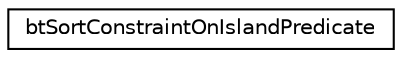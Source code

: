 digraph G
{
  edge [fontname="Helvetica",fontsize="10",labelfontname="Helvetica",labelfontsize="10"];
  node [fontname="Helvetica",fontsize="10",shape=record];
  rankdir=LR;
  Node1 [label="btSortConstraintOnIslandPredicate",height=0.2,width=0.4,color="black", fillcolor="white", style="filled",URL="$d4/d2a/classbtSortConstraintOnIslandPredicate.html"];
}
